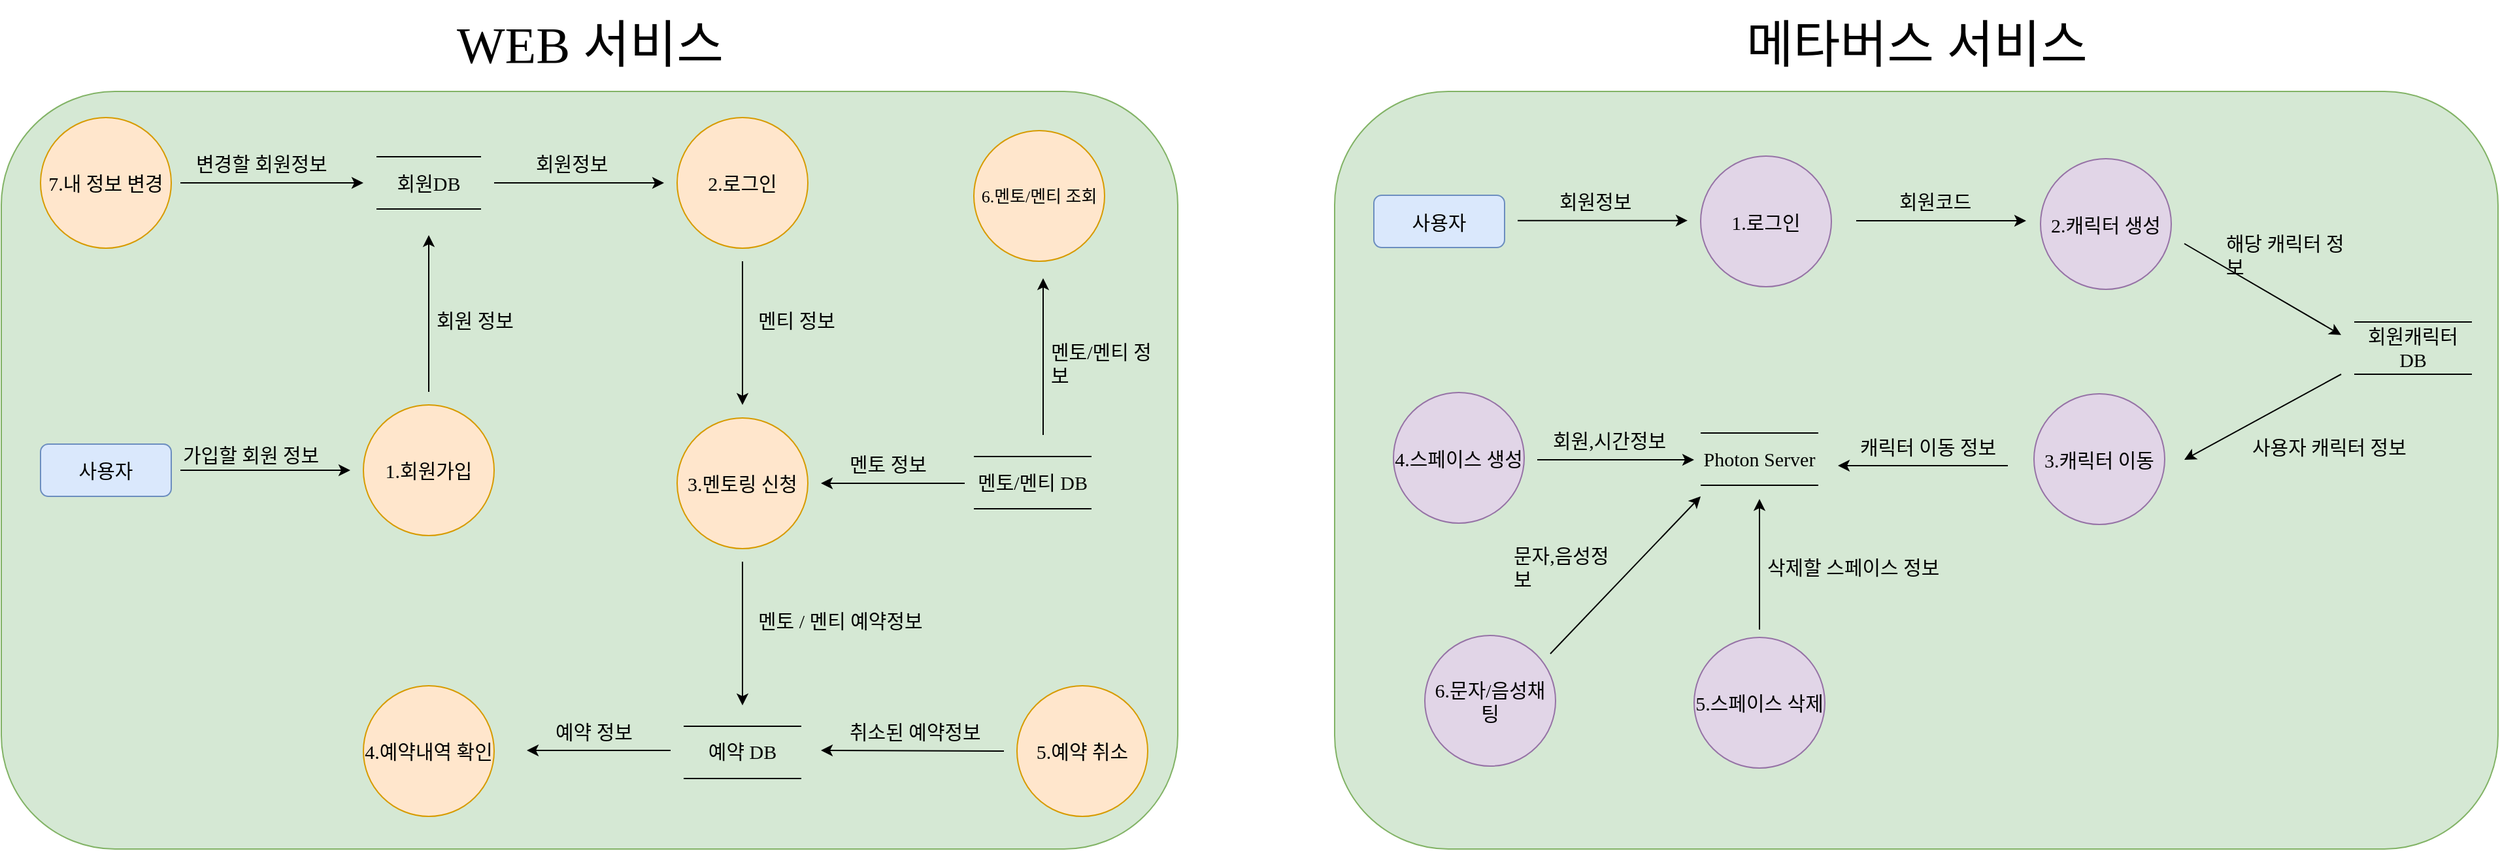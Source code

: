 <mxfile version="17.1.3" type="device"><diagram id="-OunWYBne3AR_iL73mro" name="Page-1"><mxGraphModel dx="1422" dy="794" grid="1" gridSize="10" guides="1" tooltips="1" connect="1" arrows="1" fold="1" page="1" pageScale="1" pageWidth="827" pageHeight="1169" math="0" shadow="0"><root><mxCell id="0"/><mxCell id="1" parent="0"/><mxCell id="6_DLsamDY0g5jkmVOjVb-47" value="" style="rounded=1;whiteSpace=wrap;html=1;fontFamily=Jua;fontSource=https%3A%2F%2Ffonts.googleapis.com%2Fcss%3Ffamily%3DJua;fontSize=15;fillColor=#d5e8d4;strokeColor=#82b366;shadow=0;" parent="1" vertex="1"><mxGeometry x="90" y="170" width="900" height="580" as="geometry"/></mxCell><mxCell id="6_DLsamDY0g5jkmVOjVb-2" value="&lt;font style=&quot;font-size: 15px&quot;&gt;1.회원가입&lt;/font&gt;" style="ellipse;whiteSpace=wrap;html=1;aspect=fixed;fillColor=#ffe6cc;strokeColor=#d79b00;fontFamily=Jua;fontSource=https%3A%2F%2Ffonts.googleapis.com%2Fcss%3Ffamily%3DJua;" parent="1" vertex="1"><mxGeometry x="367" y="410" width="100" height="100" as="geometry"/></mxCell><mxCell id="6_DLsamDY0g5jkmVOjVb-3" value="사용자" style="rounded=1;whiteSpace=wrap;html=1;fillColor=#dae8fc;strokeColor=#6c8ebf;fontSize=15;fontStyle=0;fontFamily=Jua;fontSource=https%3A%2F%2Ffonts.googleapis.com%2Fcss%3Ffamily%3DJua;" parent="1" vertex="1"><mxGeometry x="120" y="440" width="100" height="40" as="geometry"/></mxCell><mxCell id="6_DLsamDY0g5jkmVOjVb-4" value="&lt;font style=&quot;font-size: 15px&quot;&gt;2.로그인&lt;/font&gt;" style="ellipse;whiteSpace=wrap;html=1;aspect=fixed;fillColor=#ffe6cc;strokeColor=#d79b00;fontFamily=Jua;fontSource=https%3A%2F%2Ffonts.googleapis.com%2Fcss%3Ffamily%3DJua;" parent="1" vertex="1"><mxGeometry x="607" y="190" width="100" height="100" as="geometry"/></mxCell><mxCell id="6_DLsamDY0g5jkmVOjVb-5" value="" style="endArrow=none;html=1;rounded=0;fontFamily=Jua;fontSource=https%3A%2F%2Ffonts.googleapis.com%2Fcss%3Ffamily%3DJua;fontSize=15;fontStyle=0" parent="1" edge="1"><mxGeometry width="50" height="50" relative="1" as="geometry"><mxPoint x="377" y="220" as="sourcePoint"/><mxPoint x="457" y="220" as="targetPoint"/></mxGeometry></mxCell><mxCell id="6_DLsamDY0g5jkmVOjVb-6" value="" style="endArrow=none;html=1;rounded=0;fontFamily=Jua;fontSource=https%3A%2F%2Ffonts.googleapis.com%2Fcss%3Ffamily%3DJua;fontSize=15;fontStyle=0" parent="1" edge="1"><mxGeometry width="50" height="50" relative="1" as="geometry"><mxPoint x="377" y="260" as="sourcePoint"/><mxPoint x="457" y="260" as="targetPoint"/></mxGeometry></mxCell><mxCell id="6_DLsamDY0g5jkmVOjVb-8" value="회원DB" style="text;html=1;strokeColor=none;fillColor=none;align=center;verticalAlign=middle;whiteSpace=wrap;rounded=0;fontFamily=Jua;fontSource=https%3A%2F%2Ffonts.googleapis.com%2Fcss%3Ffamily%3DJua;fontSize=15;fontStyle=0" parent="1" vertex="1"><mxGeometry x="377" y="220" width="80" height="40" as="geometry"/></mxCell><mxCell id="6_DLsamDY0g5jkmVOjVb-9" value="" style="endArrow=classic;html=1;rounded=0;fontFamily=Jua;fontSource=https%3A%2F%2Ffonts.googleapis.com%2Fcss%3Ffamily%3DJua;fontSize=15;" parent="1" edge="1"><mxGeometry width="50" height="50" relative="1" as="geometry"><mxPoint x="417" y="400" as="sourcePoint"/><mxPoint x="417" y="280" as="targetPoint"/></mxGeometry></mxCell><mxCell id="6_DLsamDY0g5jkmVOjVb-10" value="회원 정보" style="text;html=1;strokeColor=none;fillColor=none;align=left;verticalAlign=middle;whiteSpace=wrap;rounded=0;fontFamily=Jua;fontSource=https%3A%2F%2Ffonts.googleapis.com%2Fcss%3Ffamily%3DJua;fontSize=15;fontStyle=0" parent="1" vertex="1"><mxGeometry x="421" y="330" width="90" height="30" as="geometry"/></mxCell><mxCell id="6_DLsamDY0g5jkmVOjVb-11" value="" style="endArrow=classic;html=1;rounded=0;fontFamily=Jua;fontSource=https%3A%2F%2Ffonts.googleapis.com%2Fcss%3Ffamily%3DJua;fontSize=15;" parent="1" edge="1"><mxGeometry width="50" height="50" relative="1" as="geometry"><mxPoint x="227" y="460" as="sourcePoint"/><mxPoint x="357" y="460" as="targetPoint"/></mxGeometry></mxCell><mxCell id="6_DLsamDY0g5jkmVOjVb-12" value="가입할 회원 정보" style="text;html=1;strokeColor=none;fillColor=none;align=left;verticalAlign=middle;whiteSpace=wrap;rounded=0;fontFamily=Jua;fontSource=https%3A%2F%2Ffonts.googleapis.com%2Fcss%3Ffamily%3DJua;fontSize=15;fontStyle=0" parent="1" vertex="1"><mxGeometry x="227" y="433" width="120" height="30" as="geometry"/></mxCell><mxCell id="6_DLsamDY0g5jkmVOjVb-13" value="" style="endArrow=classic;html=1;rounded=0;fontFamily=Jua;fontSource=https%3A%2F%2Ffonts.googleapis.com%2Fcss%3Ffamily%3DJua;fontSize=15;" parent="1" edge="1"><mxGeometry width="50" height="50" relative="1" as="geometry"><mxPoint x="467" y="240" as="sourcePoint"/><mxPoint x="597" y="240" as="targetPoint"/></mxGeometry></mxCell><mxCell id="6_DLsamDY0g5jkmVOjVb-14" value="회원정보" style="text;html=1;strokeColor=none;fillColor=none;align=left;verticalAlign=middle;whiteSpace=wrap;rounded=0;fontFamily=Jua;fontSource=https%3A%2F%2Ffonts.googleapis.com%2Fcss%3Ffamily%3DJua;fontSize=15;fontStyle=0" parent="1" vertex="1"><mxGeometry x="497" y="210" width="90" height="30" as="geometry"/></mxCell><mxCell id="6_DLsamDY0g5jkmVOjVb-15" value="&lt;span style=&quot;font-size: 15px&quot;&gt;3.멘토링 신청&lt;/span&gt;" style="ellipse;whiteSpace=wrap;html=1;aspect=fixed;fillColor=#ffe6cc;strokeColor=#d79b00;fontFamily=Jua;fontSource=https%3A%2F%2Ffonts.googleapis.com%2Fcss%3Ffamily%3DJua;" parent="1" vertex="1"><mxGeometry x="607" y="420" width="100" height="100" as="geometry"/></mxCell><mxCell id="6_DLsamDY0g5jkmVOjVb-16" value="" style="endArrow=none;html=1;rounded=0;fontFamily=Jua;fontSource=https%3A%2F%2Ffonts.googleapis.com%2Fcss%3Ffamily%3DJua;fontSize=15;fontStyle=0" parent="1" edge="1"><mxGeometry width="50" height="50" relative="1" as="geometry"><mxPoint x="834" y="449.5" as="sourcePoint"/><mxPoint x="924" y="449.5" as="targetPoint"/></mxGeometry></mxCell><mxCell id="6_DLsamDY0g5jkmVOjVb-17" value="" style="endArrow=none;html=1;rounded=0;fontFamily=Jua;fontSource=https%3A%2F%2Ffonts.googleapis.com%2Fcss%3Ffamily%3DJua;fontSize=15;fontStyle=0" parent="1" edge="1"><mxGeometry width="50" height="50" relative="1" as="geometry"><mxPoint x="834" y="489.5" as="sourcePoint"/><mxPoint x="924" y="489.5" as="targetPoint"/></mxGeometry></mxCell><mxCell id="6_DLsamDY0g5jkmVOjVb-18" value="멘토/멘티 DB" style="text;html=1;strokeColor=none;fillColor=none;align=center;verticalAlign=middle;whiteSpace=wrap;rounded=0;fontFamily=Jua;fontSource=https%3A%2F%2Ffonts.googleapis.com%2Fcss%3Ffamily%3DJua;fontSize=15;fontStyle=0" parent="1" vertex="1"><mxGeometry x="834" y="453.5" width="90" height="30" as="geometry"/></mxCell><mxCell id="6_DLsamDY0g5jkmVOjVb-19" value="" style="endArrow=classic;html=1;rounded=0;fontFamily=Jua;fontSource=https%3A%2F%2Ffonts.googleapis.com%2Fcss%3Ffamily%3DJua;fontSize=15;" parent="1" edge="1"><mxGeometry width="50" height="50" relative="1" as="geometry"><mxPoint x="657" y="300" as="sourcePoint"/><mxPoint x="657" y="410" as="targetPoint"/></mxGeometry></mxCell><mxCell id="6_DLsamDY0g5jkmVOjVb-22" value="&lt;span style=&quot;font-size: 15px&quot;&gt;4.예약내역 확인&lt;/span&gt;" style="ellipse;whiteSpace=wrap;html=1;aspect=fixed;fillColor=#ffe6cc;strokeColor=#d79b00;fontFamily=Jua;fontSource=https%3A%2F%2Ffonts.googleapis.com%2Fcss%3Ffamily%3DJua;" parent="1" vertex="1"><mxGeometry x="367" y="625" width="100" height="100" as="geometry"/></mxCell><mxCell id="6_DLsamDY0g5jkmVOjVb-23" value="" style="endArrow=none;html=1;rounded=0;fontFamily=Jua;fontSource=https%3A%2F%2Ffonts.googleapis.com%2Fcss%3Ffamily%3DJua;fontSize=15;fontStyle=0" parent="1" edge="1"><mxGeometry width="50" height="50" relative="1" as="geometry"><mxPoint x="612" y="656" as="sourcePoint"/><mxPoint x="702" y="656" as="targetPoint"/></mxGeometry></mxCell><mxCell id="6_DLsamDY0g5jkmVOjVb-24" value="" style="endArrow=none;html=1;rounded=0;fontFamily=Jua;fontSource=https%3A%2F%2Ffonts.googleapis.com%2Fcss%3Ffamily%3DJua;fontSize=15;fontStyle=0" parent="1" edge="1"><mxGeometry width="50" height="50" relative="1" as="geometry"><mxPoint x="612" y="696" as="sourcePoint"/><mxPoint x="702" y="696" as="targetPoint"/></mxGeometry></mxCell><mxCell id="6_DLsamDY0g5jkmVOjVb-25" value="예약 DB" style="text;html=1;strokeColor=none;fillColor=none;align=center;verticalAlign=middle;whiteSpace=wrap;rounded=0;fontFamily=Jua;fontSource=https%3A%2F%2Ffonts.googleapis.com%2Fcss%3Ffamily%3DJua;fontSize=15;fontStyle=0" parent="1" vertex="1"><mxGeometry x="612" y="660" width="90" height="30" as="geometry"/></mxCell><mxCell id="6_DLsamDY0g5jkmVOjVb-26" value="" style="endArrow=classic;html=1;rounded=0;fontFamily=Jua;fontSource=https%3A%2F%2Ffonts.googleapis.com%2Fcss%3Ffamily%3DJua;fontSize=15;" parent="1" edge="1"><mxGeometry width="50" height="50" relative="1" as="geometry"><mxPoint x="602" y="674.5" as="sourcePoint"/><mxPoint x="492" y="674.5" as="targetPoint"/></mxGeometry></mxCell><mxCell id="6_DLsamDY0g5jkmVOjVb-27" value="예약 정보" style="text;html=1;strokeColor=none;fillColor=none;align=left;verticalAlign=middle;whiteSpace=wrap;rounded=0;fontFamily=Jua;fontSource=https%3A%2F%2Ffonts.googleapis.com%2Fcss%3Ffamily%3DJua;fontSize=15;fontStyle=0" parent="1" vertex="1"><mxGeometry x="512" y="644.5" width="90" height="30" as="geometry"/></mxCell><mxCell id="6_DLsamDY0g5jkmVOjVb-29" value="멘티 정보" style="text;html=1;strokeColor=none;fillColor=none;align=left;verticalAlign=middle;whiteSpace=wrap;rounded=0;fontFamily=Jua;fontSource=https%3A%2F%2Ffonts.googleapis.com%2Fcss%3Ffamily%3DJua;fontSize=15;fontStyle=0" parent="1" vertex="1"><mxGeometry x="667" y="330" width="90" height="30" as="geometry"/></mxCell><mxCell id="6_DLsamDY0g5jkmVOjVb-31" value="" style="endArrow=classic;html=1;rounded=0;fontFamily=Jua;fontSource=https%3A%2F%2Ffonts.googleapis.com%2Fcss%3Ffamily%3DJua;fontSize=15;" parent="1" edge="1"><mxGeometry width="50" height="50" relative="1" as="geometry"><mxPoint x="827" y="470" as="sourcePoint"/><mxPoint x="717" y="470" as="targetPoint"/></mxGeometry></mxCell><mxCell id="6_DLsamDY0g5jkmVOjVb-32" value="멘토 정보" style="text;html=1;strokeColor=none;fillColor=none;align=left;verticalAlign=middle;whiteSpace=wrap;rounded=0;fontFamily=Jua;fontSource=https%3A%2F%2Ffonts.googleapis.com%2Fcss%3Ffamily%3DJua;fontSize=15;fontStyle=0" parent="1" vertex="1"><mxGeometry x="737" y="440" width="90" height="30" as="geometry"/></mxCell><mxCell id="6_DLsamDY0g5jkmVOjVb-33" value="" style="endArrow=classic;html=1;rounded=0;fontFamily=Jua;fontSource=https%3A%2F%2Ffonts.googleapis.com%2Fcss%3Ffamily%3DJua;fontSize=15;" parent="1" edge="1"><mxGeometry width="50" height="50" relative="1" as="geometry"><mxPoint x="657" y="530" as="sourcePoint"/><mxPoint x="657" y="640" as="targetPoint"/></mxGeometry></mxCell><mxCell id="6_DLsamDY0g5jkmVOjVb-34" value="멘토 / 멘티 예약정보" style="text;html=1;strokeColor=none;fillColor=none;align=left;verticalAlign=middle;whiteSpace=wrap;rounded=0;fontFamily=Jua;fontSource=https%3A%2F%2Ffonts.googleapis.com%2Fcss%3Ffamily%3DJua;fontSize=15;fontStyle=0" parent="1" vertex="1"><mxGeometry x="667" y="560" width="140" height="30" as="geometry"/></mxCell><mxCell id="6_DLsamDY0g5jkmVOjVb-37" value="&lt;span style=&quot;font-size: 15px&quot;&gt;5.예약 취소&lt;br&gt;&lt;/span&gt;" style="ellipse;whiteSpace=wrap;html=1;aspect=fixed;fillColor=#ffe6cc;strokeColor=#d79b00;fontFamily=Jua;fontSource=https%3A%2F%2Ffonts.googleapis.com%2Fcss%3Ffamily%3DJua;" parent="1" vertex="1"><mxGeometry x="867" y="625" width="100" height="100" as="geometry"/></mxCell><mxCell id="6_DLsamDY0g5jkmVOjVb-38" value="" style="endArrow=classic;html=1;rounded=0;fontFamily=Jua;fontSource=https%3A%2F%2Ffonts.googleapis.com%2Fcss%3Ffamily%3DJua;fontSize=15;" parent="1" edge="1"><mxGeometry width="50" height="50" relative="1" as="geometry"><mxPoint x="857" y="675" as="sourcePoint"/><mxPoint x="717" y="674.5" as="targetPoint"/></mxGeometry></mxCell><mxCell id="6_DLsamDY0g5jkmVOjVb-39" value="취소된 예약정보" style="text;html=1;strokeColor=none;fillColor=none;align=left;verticalAlign=middle;whiteSpace=wrap;rounded=0;fontFamily=Jua;fontSource=https%3A%2F%2Ffonts.googleapis.com%2Fcss%3Ffamily%3DJua;fontSize=15;fontStyle=0" parent="1" vertex="1"><mxGeometry x="737" y="644.5" width="110" height="30" as="geometry"/></mxCell><mxCell id="6_DLsamDY0g5jkmVOjVb-40" value="&lt;span style=&quot;font-size: 13px;&quot;&gt;6.멘토/멘티 조회&lt;br style=&quot;font-size: 13px;&quot;&gt;&lt;/span&gt;" style="ellipse;whiteSpace=wrap;html=1;aspect=fixed;fillColor=#ffe6cc;strokeColor=#d79b00;fontFamily=Jua;fontSource=https%3A%2F%2Ffonts.googleapis.com%2Fcss%3Ffamily%3DJua;fontSize=13;" parent="1" vertex="1"><mxGeometry x="834" y="200" width="100" height="100" as="geometry"/></mxCell><mxCell id="6_DLsamDY0g5jkmVOjVb-41" value="" style="endArrow=classic;html=1;rounded=0;fontFamily=Jua;fontSource=https%3A%2F%2Ffonts.googleapis.com%2Fcss%3Ffamily%3DJua;fontSize=15;" parent="1" edge="1"><mxGeometry width="50" height="50" relative="1" as="geometry"><mxPoint x="887" y="433" as="sourcePoint"/><mxPoint x="887" y="313" as="targetPoint"/></mxGeometry></mxCell><mxCell id="6_DLsamDY0g5jkmVOjVb-42" value="멘토/멘티 정보" style="text;html=1;strokeColor=none;fillColor=none;align=left;verticalAlign=middle;whiteSpace=wrap;rounded=0;fontFamily=Jua;fontSource=https%3A%2F%2Ffonts.googleapis.com%2Fcss%3Ffamily%3DJua;fontSize=15;fontStyle=0" parent="1" vertex="1"><mxGeometry x="891" y="363" width="90" height="30" as="geometry"/></mxCell><mxCell id="6_DLsamDY0g5jkmVOjVb-43" value="&lt;span style=&quot;font-size: 15px&quot;&gt;7.내 정보 변경&lt;br&gt;&lt;/span&gt;" style="ellipse;whiteSpace=wrap;html=1;aspect=fixed;fillColor=#ffe6cc;strokeColor=#d79b00;fontFamily=Jua;fontSource=https%3A%2F%2Ffonts.googleapis.com%2Fcss%3Ffamily%3DJua;" parent="1" vertex="1"><mxGeometry x="120" y="190" width="100" height="100" as="geometry"/></mxCell><mxCell id="6_DLsamDY0g5jkmVOjVb-44" value="" style="endArrow=classic;html=1;rounded=0;fontFamily=Jua;fontSource=https%3A%2F%2Ffonts.googleapis.com%2Fcss%3Ffamily%3DJua;fontSize=15;" parent="1" edge="1"><mxGeometry width="50" height="50" relative="1" as="geometry"><mxPoint x="227" y="240" as="sourcePoint"/><mxPoint x="367" y="240" as="targetPoint"/></mxGeometry></mxCell><mxCell id="6_DLsamDY0g5jkmVOjVb-45" value="변경할 회원정보" style="text;html=1;strokeColor=none;fillColor=none;align=left;verticalAlign=middle;whiteSpace=wrap;rounded=0;fontFamily=Jua;fontSource=https%3A%2F%2Ffonts.googleapis.com%2Fcss%3Ffamily%3DJua;fontSize=15;fontStyle=0" parent="1" vertex="1"><mxGeometry x="237" y="210" width="110" height="30" as="geometry"/></mxCell><mxCell id="6_DLsamDY0g5jkmVOjVb-48" value="WEB 서비스" style="text;html=1;strokeColor=none;fillColor=none;align=center;verticalAlign=middle;whiteSpace=wrap;rounded=0;shadow=0;fontFamily=Jua;fontSource=https%3A%2F%2Ffonts.googleapis.com%2Fcss%3Ffamily%3DJua;fontSize=39;" parent="1" vertex="1"><mxGeometry x="400.5" y="100" width="279" height="70" as="geometry"/></mxCell><mxCell id="6_DLsamDY0g5jkmVOjVb-49" value="" style="rounded=1;whiteSpace=wrap;html=1;fontFamily=Jua;fontSource=https%3A%2F%2Ffonts.googleapis.com%2Fcss%3Ffamily%3DJua;fontSize=15;fillColor=#d5e8d4;strokeColor=#82b366;shadow=0;" parent="1" vertex="1"><mxGeometry x="1110" y="170" width="890" height="580" as="geometry"/></mxCell><mxCell id="6_DLsamDY0g5jkmVOjVb-50" value="메타버스 서비스" style="text;html=1;strokeColor=none;fillColor=none;align=center;verticalAlign=middle;whiteSpace=wrap;rounded=0;shadow=0;fontFamily=Jua;fontSource=https%3A%2F%2Ffonts.googleapis.com%2Fcss%3Ffamily%3DJua;fontSize=39;" parent="1" vertex="1"><mxGeometry x="1415.5" y="100" width="279" height="70" as="geometry"/></mxCell><mxCell id="6_DLsamDY0g5jkmVOjVb-51" value="사용자" style="rounded=1;whiteSpace=wrap;html=1;fillColor=#dae8fc;strokeColor=#6c8ebf;fontSize=15;fontStyle=0;fontFamily=Jua;fontSource=https%3A%2F%2Ffonts.googleapis.com%2Fcss%3Ffamily%3DJua;" parent="1" vertex="1"><mxGeometry x="1140" y="249.5" width="100" height="40" as="geometry"/></mxCell><mxCell id="6_DLsamDY0g5jkmVOjVb-52" value="&lt;font style=&quot;font-size: 15px&quot;&gt;1.로그인&lt;/font&gt;" style="ellipse;whiteSpace=wrap;html=1;aspect=fixed;fillColor=#e1d5e7;strokeColor=#9673a6;fontFamily=Jua;fontSource=https%3A%2F%2Ffonts.googleapis.com%2Fcss%3Ffamily%3DJua;" parent="1" vertex="1"><mxGeometry x="1390" y="219.5" width="100" height="100" as="geometry"/></mxCell><mxCell id="6_DLsamDY0g5jkmVOjVb-53" value="" style="endArrow=classic;html=1;rounded=0;fontFamily=Jua;fontSource=https%3A%2F%2Ffonts.googleapis.com%2Fcss%3Ffamily%3DJua;fontSize=15;" parent="1" edge="1"><mxGeometry width="50" height="50" relative="1" as="geometry"><mxPoint x="1250" y="268.82" as="sourcePoint"/><mxPoint x="1380" y="268.82" as="targetPoint"/></mxGeometry></mxCell><mxCell id="6_DLsamDY0g5jkmVOjVb-54" value="회원정보" style="text;html=1;strokeColor=none;fillColor=none;align=left;verticalAlign=middle;whiteSpace=wrap;rounded=0;fontFamily=Jua;fontSource=https%3A%2F%2Ffonts.googleapis.com%2Fcss%3Ffamily%3DJua;fontSize=15;fontStyle=0" parent="1" vertex="1"><mxGeometry x="1280" y="238.82" width="90" height="30" as="geometry"/></mxCell><mxCell id="6_DLsamDY0g5jkmVOjVb-55" value="&lt;font style=&quot;font-size: 15px&quot;&gt;2.캐릭터 생성&lt;/font&gt;" style="ellipse;whiteSpace=wrap;html=1;aspect=fixed;fillColor=#e1d5e7;strokeColor=#9673a6;fontFamily=Jua;fontSource=https%3A%2F%2Ffonts.googleapis.com%2Fcss%3Ffamily%3DJua;" parent="1" vertex="1"><mxGeometry x="1650" y="221.5" width="100" height="100" as="geometry"/></mxCell><mxCell id="6_DLsamDY0g5jkmVOjVb-56" value="" style="endArrow=classic;html=1;rounded=0;fontFamily=Jua;fontSource=https%3A%2F%2Ffonts.googleapis.com%2Fcss%3Ffamily%3DJua;fontSize=15;" parent="1" edge="1"><mxGeometry width="50" height="50" relative="1" as="geometry"><mxPoint x="1509" y="269.0" as="sourcePoint"/><mxPoint x="1639" y="269.0" as="targetPoint"/></mxGeometry></mxCell><mxCell id="6_DLsamDY0g5jkmVOjVb-57" value="회원코드" style="text;html=1;strokeColor=none;fillColor=none;align=left;verticalAlign=middle;whiteSpace=wrap;rounded=0;fontFamily=Jua;fontSource=https%3A%2F%2Ffonts.googleapis.com%2Fcss%3Ffamily%3DJua;fontSize=15;fontStyle=0" parent="1" vertex="1"><mxGeometry x="1540" y="239" width="90" height="30" as="geometry"/></mxCell><mxCell id="6_DLsamDY0g5jkmVOjVb-58" value="" style="endArrow=none;html=1;rounded=0;fontFamily=Jua;fontSource=https%3A%2F%2Ffonts.googleapis.com%2Fcss%3Ffamily%3DJua;fontSize=15;fontStyle=0" parent="1" edge="1"><mxGeometry width="50" height="50" relative="1" as="geometry"><mxPoint x="1890" y="346.5" as="sourcePoint"/><mxPoint x="1980" y="346.5" as="targetPoint"/></mxGeometry></mxCell><mxCell id="6_DLsamDY0g5jkmVOjVb-59" value="" style="endArrow=none;html=1;rounded=0;fontFamily=Jua;fontSource=https%3A%2F%2Ffonts.googleapis.com%2Fcss%3Ffamily%3DJua;fontSize=15;fontStyle=0" parent="1" edge="1"><mxGeometry width="50" height="50" relative="1" as="geometry"><mxPoint x="1890" y="386.5" as="sourcePoint"/><mxPoint x="1980" y="386.5" as="targetPoint"/></mxGeometry></mxCell><mxCell id="6_DLsamDY0g5jkmVOjVb-60" value="회원캐릭터 DB" style="text;html=1;strokeColor=none;fillColor=none;align=center;verticalAlign=middle;whiteSpace=wrap;rounded=0;fontFamily=Jua;fontSource=https%3A%2F%2Ffonts.googleapis.com%2Fcss%3Ffamily%3DJua;fontSize=15;fontStyle=0" parent="1" vertex="1"><mxGeometry x="1890" y="350.5" width="90" height="30" as="geometry"/></mxCell><mxCell id="6_DLsamDY0g5jkmVOjVb-61" value="" style="endArrow=classic;html=1;rounded=0;fontFamily=Jua;fontSource=https%3A%2F%2Ffonts.googleapis.com%2Fcss%3Ffamily%3DJua;fontSize=15;" parent="1" edge="1"><mxGeometry width="50" height="50" relative="1" as="geometry"><mxPoint x="1760" y="286.5" as="sourcePoint"/><mxPoint x="1880" y="356.5" as="targetPoint"/></mxGeometry></mxCell><mxCell id="6_DLsamDY0g5jkmVOjVb-62" value="해당 캐릭터 정보" style="text;html=1;strokeColor=none;fillColor=none;align=left;verticalAlign=middle;whiteSpace=wrap;rounded=0;fontFamily=Jua;fontSource=https%3A%2F%2Ffonts.googleapis.com%2Fcss%3Ffamily%3DJua;fontSize=15;fontStyle=0" parent="1" vertex="1"><mxGeometry x="1790" y="279.5" width="106" height="30" as="geometry"/></mxCell><mxCell id="6_DLsamDY0g5jkmVOjVb-63" value="&lt;font style=&quot;font-size: 15px&quot;&gt;3.캐릭터 이동&lt;/font&gt;" style="ellipse;whiteSpace=wrap;html=1;aspect=fixed;fillColor=#e1d5e7;strokeColor=#9673a6;fontFamily=Jua;fontSource=https%3A%2F%2Ffonts.googleapis.com%2Fcss%3Ffamily%3DJua;" parent="1" vertex="1"><mxGeometry x="1645" y="401.5" width="100" height="100" as="geometry"/></mxCell><mxCell id="6_DLsamDY0g5jkmVOjVb-64" value="" style="endArrow=none;html=1;rounded=0;fontFamily=Jua;fontSource=https%3A%2F%2Ffonts.googleapis.com%2Fcss%3Ffamily%3DJua;fontSize=15;fontStyle=0" parent="1" edge="1"><mxGeometry width="50" height="50" relative="1" as="geometry"><mxPoint x="1390" y="431.5" as="sourcePoint"/><mxPoint x="1480" y="431.5" as="targetPoint"/></mxGeometry></mxCell><mxCell id="6_DLsamDY0g5jkmVOjVb-65" value="" style="endArrow=none;html=1;rounded=0;fontFamily=Jua;fontSource=https%3A%2F%2Ffonts.googleapis.com%2Fcss%3Ffamily%3DJua;fontSize=15;fontStyle=0" parent="1" edge="1"><mxGeometry width="50" height="50" relative="1" as="geometry"><mxPoint x="1390" y="471.5" as="sourcePoint"/><mxPoint x="1480" y="471.5" as="targetPoint"/></mxGeometry></mxCell><mxCell id="6_DLsamDY0g5jkmVOjVb-66" value="Photon Server" style="text;html=1;strokeColor=none;fillColor=none;align=center;verticalAlign=middle;whiteSpace=wrap;rounded=0;fontFamily=Jua;fontSource=https%3A%2F%2Ffonts.googleapis.com%2Fcss%3Ffamily%3DJua;fontSize=15;fontStyle=0" parent="1" vertex="1"><mxGeometry x="1390" y="435.5" width="90" height="30" as="geometry"/></mxCell><mxCell id="6_DLsamDY0g5jkmVOjVb-67" value="" style="endArrow=classic;html=1;rounded=0;fontFamily=Jua;fontSource=https%3A%2F%2Ffonts.googleapis.com%2Fcss%3Ffamily%3DJua;fontSize=15;" parent="1" edge="1"><mxGeometry width="50" height="50" relative="1" as="geometry"><mxPoint x="1625" y="456.5" as="sourcePoint"/><mxPoint x="1495" y="456.5" as="targetPoint"/></mxGeometry></mxCell><mxCell id="6_DLsamDY0g5jkmVOjVb-68" value="캐릭터 이동 정보" style="text;html=1;strokeColor=none;fillColor=none;align=left;verticalAlign=middle;whiteSpace=wrap;rounded=0;fontFamily=Jua;fontSource=https%3A%2F%2Ffonts.googleapis.com%2Fcss%3Ffamily%3DJua;fontSize=15;fontStyle=0" parent="1" vertex="1"><mxGeometry x="1510" y="426.5" width="110" height="30" as="geometry"/></mxCell><mxCell id="6_DLsamDY0g5jkmVOjVb-70" value="&lt;font style=&quot;font-size: 15px&quot;&gt;4.스페이스 생성&lt;/font&gt;" style="ellipse;whiteSpace=wrap;html=1;aspect=fixed;fillColor=#e1d5e7;strokeColor=#9673a6;fontFamily=Jua;fontSource=https%3A%2F%2Ffonts.googleapis.com%2Fcss%3Ffamily%3DJua;" parent="1" vertex="1"><mxGeometry x="1155" y="400.5" width="100" height="100" as="geometry"/></mxCell><mxCell id="6_DLsamDY0g5jkmVOjVb-71" value="" style="endArrow=classic;html=1;rounded=0;fontFamily=Jua;fontSource=https%3A%2F%2Ffonts.googleapis.com%2Fcss%3Ffamily%3DJua;fontSize=13;" parent="1" edge="1"><mxGeometry width="50" height="50" relative="1" as="geometry"><mxPoint x="1265" y="452" as="sourcePoint"/><mxPoint x="1385" y="452" as="targetPoint"/></mxGeometry></mxCell><mxCell id="6_DLsamDY0g5jkmVOjVb-72" value="회원,시간정보" style="text;html=1;strokeColor=none;fillColor=none;align=left;verticalAlign=middle;whiteSpace=wrap;rounded=0;fontFamily=Jua;fontSource=https%3A%2F%2Ffonts.googleapis.com%2Fcss%3Ffamily%3DJua;fontSize=15;fontStyle=0" parent="1" vertex="1"><mxGeometry x="1275" y="422" width="90" height="30" as="geometry"/></mxCell><mxCell id="6_DLsamDY0g5jkmVOjVb-73" value="&lt;font style=&quot;font-size: 15px&quot;&gt;5.스페이스 삭제&lt;/font&gt;" style="ellipse;whiteSpace=wrap;html=1;aspect=fixed;fillColor=#e1d5e7;strokeColor=#9673a6;fontFamily=Jua;fontSource=https%3A%2F%2Ffonts.googleapis.com%2Fcss%3Ffamily%3DJua;" parent="1" vertex="1"><mxGeometry x="1385" y="588" width="100" height="100" as="geometry"/></mxCell><mxCell id="6_DLsamDY0g5jkmVOjVb-74" value="" style="endArrow=classic;html=1;rounded=0;fontFamily=Jua;fontSource=https%3A%2F%2Ffonts.googleapis.com%2Fcss%3Ffamily%3DJua;fontSize=15;" parent="1" edge="1"><mxGeometry width="50" height="50" relative="1" as="geometry"><mxPoint x="1435" y="582" as="sourcePoint"/><mxPoint x="1435" y="482" as="targetPoint"/></mxGeometry></mxCell><mxCell id="6_DLsamDY0g5jkmVOjVb-75" value="삭제할 스페이스 정보" style="text;html=1;strokeColor=none;fillColor=none;align=left;verticalAlign=middle;whiteSpace=wrap;rounded=0;fontFamily=Jua;fontSource=https%3A%2F%2Ffonts.googleapis.com%2Fcss%3Ffamily%3DJua;fontSize=15;fontStyle=0" parent="1" vertex="1"><mxGeometry x="1439" y="519" width="136" height="30" as="geometry"/></mxCell><mxCell id="6_DLsamDY0g5jkmVOjVb-77" value="&lt;font style=&quot;font-size: 15px&quot;&gt;6.문자/음성채팅&lt;/font&gt;" style="ellipse;whiteSpace=wrap;html=1;aspect=fixed;fillColor=#e1d5e7;strokeColor=#9673a6;fontFamily=Jua;fontSource=https%3A%2F%2Ffonts.googleapis.com%2Fcss%3Ffamily%3DJua;" parent="1" vertex="1"><mxGeometry x="1179" y="586.5" width="100" height="100" as="geometry"/></mxCell><mxCell id="6_DLsamDY0g5jkmVOjVb-78" value="" style="endArrow=classic;html=1;rounded=0;fontFamily=Jua;fontSource=https%3A%2F%2Ffonts.googleapis.com%2Fcss%3Ffamily%3DJua;fontSize=13;" parent="1" edge="1"><mxGeometry width="50" height="50" relative="1" as="geometry"><mxPoint x="1275" y="600.5" as="sourcePoint"/><mxPoint x="1390" y="480" as="targetPoint"/></mxGeometry></mxCell><mxCell id="6_DLsamDY0g5jkmVOjVb-79" value="문자,음성정보" style="text;html=1;strokeColor=none;fillColor=none;align=left;verticalAlign=middle;whiteSpace=wrap;rounded=0;fontFamily=Jua;fontSource=https%3A%2F%2Ffonts.googleapis.com%2Fcss%3Ffamily%3DJua;fontSize=15;fontStyle=0" parent="1" vertex="1"><mxGeometry x="1245" y="519" width="80" height="30" as="geometry"/></mxCell><mxCell id="6_DLsamDY0g5jkmVOjVb-80" value="" style="endArrow=classic;html=1;rounded=0;fontFamily=Jua;fontSource=https%3A%2F%2Ffonts.googleapis.com%2Fcss%3Ffamily%3DJua;fontSize=15;" parent="1" edge="1"><mxGeometry width="50" height="50" relative="1" as="geometry"><mxPoint x="1880" y="386.5" as="sourcePoint"/><mxPoint x="1760" y="452" as="targetPoint"/></mxGeometry></mxCell><mxCell id="6_DLsamDY0g5jkmVOjVb-81" value="사용자 캐릭터 정보" style="text;html=1;strokeColor=none;fillColor=none;align=left;verticalAlign=middle;whiteSpace=wrap;rounded=0;fontFamily=Jua;fontSource=https%3A%2F%2Ffonts.googleapis.com%2Fcss%3Ffamily%3DJua;fontSize=15;fontStyle=0" parent="1" vertex="1"><mxGeometry x="1810" y="426.5" width="125" height="30" as="geometry"/></mxCell></root></mxGraphModel></diagram></mxfile>